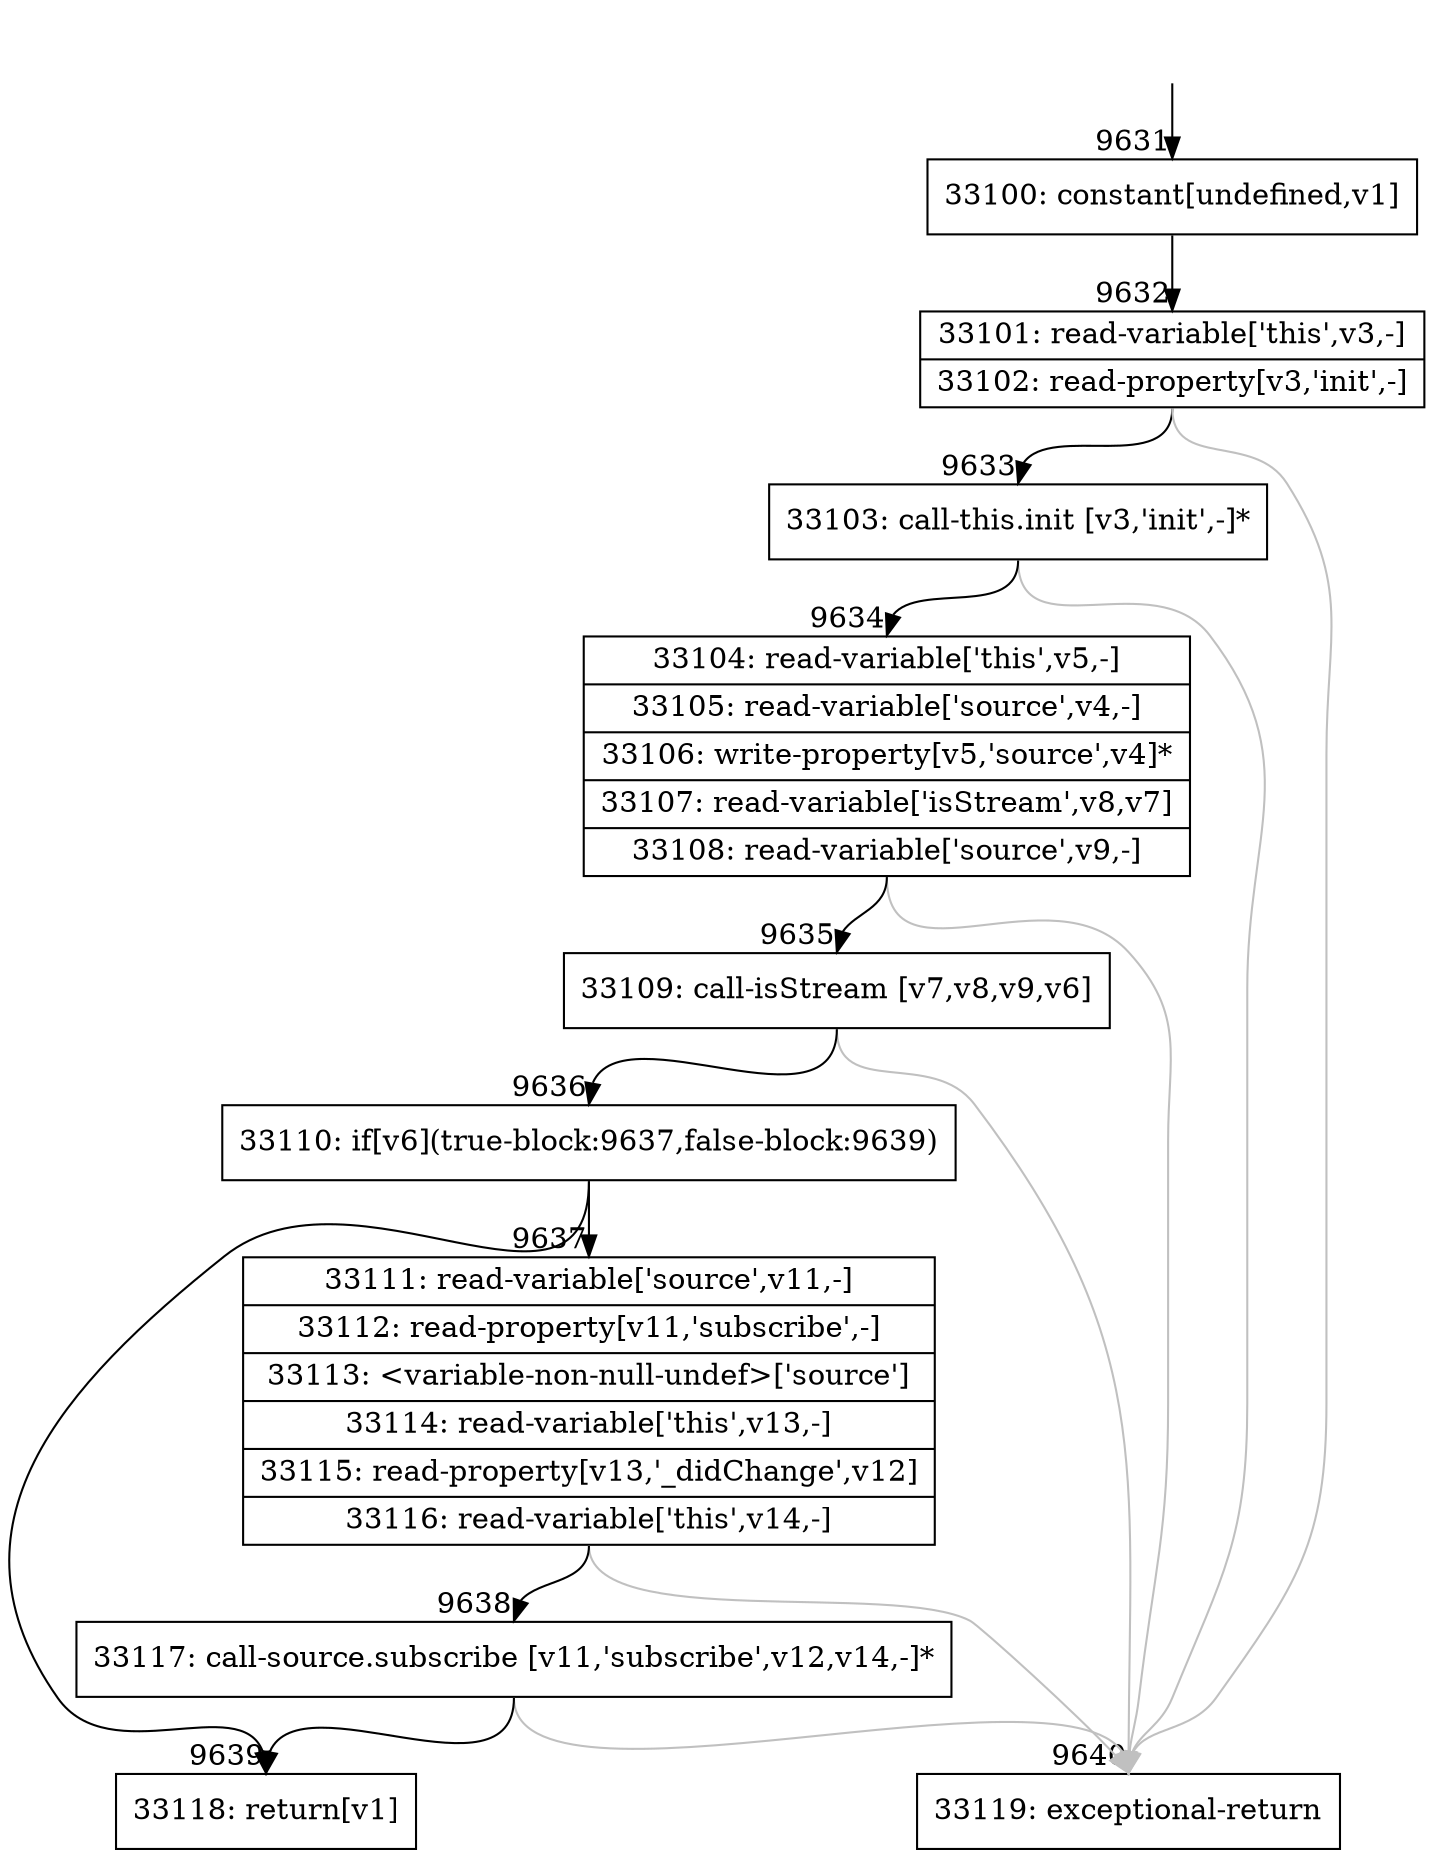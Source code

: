 digraph {
rankdir="TD"
BB_entry816[shape=none,label=""];
BB_entry816 -> BB9631 [tailport=s, headport=n, headlabel="    9631"]
BB9631 [shape=record label="{33100: constant[undefined,v1]}" ] 
BB9631 -> BB9632 [tailport=s, headport=n, headlabel="      9632"]
BB9632 [shape=record label="{33101: read-variable['this',v3,-]|33102: read-property[v3,'init',-]}" ] 
BB9632 -> BB9633 [tailport=s, headport=n, headlabel="      9633"]
BB9632 -> BB9640 [tailport=s, headport=n, color=gray, headlabel="      9640"]
BB9633 [shape=record label="{33103: call-this.init [v3,'init',-]*}" ] 
BB9633 -> BB9634 [tailport=s, headport=n, headlabel="      9634"]
BB9633 -> BB9640 [tailport=s, headport=n, color=gray]
BB9634 [shape=record label="{33104: read-variable['this',v5,-]|33105: read-variable['source',v4,-]|33106: write-property[v5,'source',v4]*|33107: read-variable['isStream',v8,v7]|33108: read-variable['source',v9,-]}" ] 
BB9634 -> BB9635 [tailport=s, headport=n, headlabel="      9635"]
BB9634 -> BB9640 [tailport=s, headport=n, color=gray]
BB9635 [shape=record label="{33109: call-isStream [v7,v8,v9,v6]}" ] 
BB9635 -> BB9636 [tailport=s, headport=n, headlabel="      9636"]
BB9635 -> BB9640 [tailport=s, headport=n, color=gray]
BB9636 [shape=record label="{33110: if[v6](true-block:9637,false-block:9639)}" ] 
BB9636 -> BB9637 [tailport=s, headport=n, headlabel="      9637"]
BB9636 -> BB9639 [tailport=s, headport=n, headlabel="      9639"]
BB9637 [shape=record label="{33111: read-variable['source',v11,-]|33112: read-property[v11,'subscribe',-]|33113: \<variable-non-null-undef\>['source']|33114: read-variable['this',v13,-]|33115: read-property[v13,'_didChange',v12]|33116: read-variable['this',v14,-]}" ] 
BB9637 -> BB9638 [tailport=s, headport=n, headlabel="      9638"]
BB9637 -> BB9640 [tailport=s, headport=n, color=gray]
BB9638 [shape=record label="{33117: call-source.subscribe [v11,'subscribe',v12,v14,-]*}" ] 
BB9638 -> BB9639 [tailport=s, headport=n]
BB9638 -> BB9640 [tailport=s, headport=n, color=gray]
BB9639 [shape=record label="{33118: return[v1]}" ] 
BB9640 [shape=record label="{33119: exceptional-return}" ] 
//#$~ 17359
}

